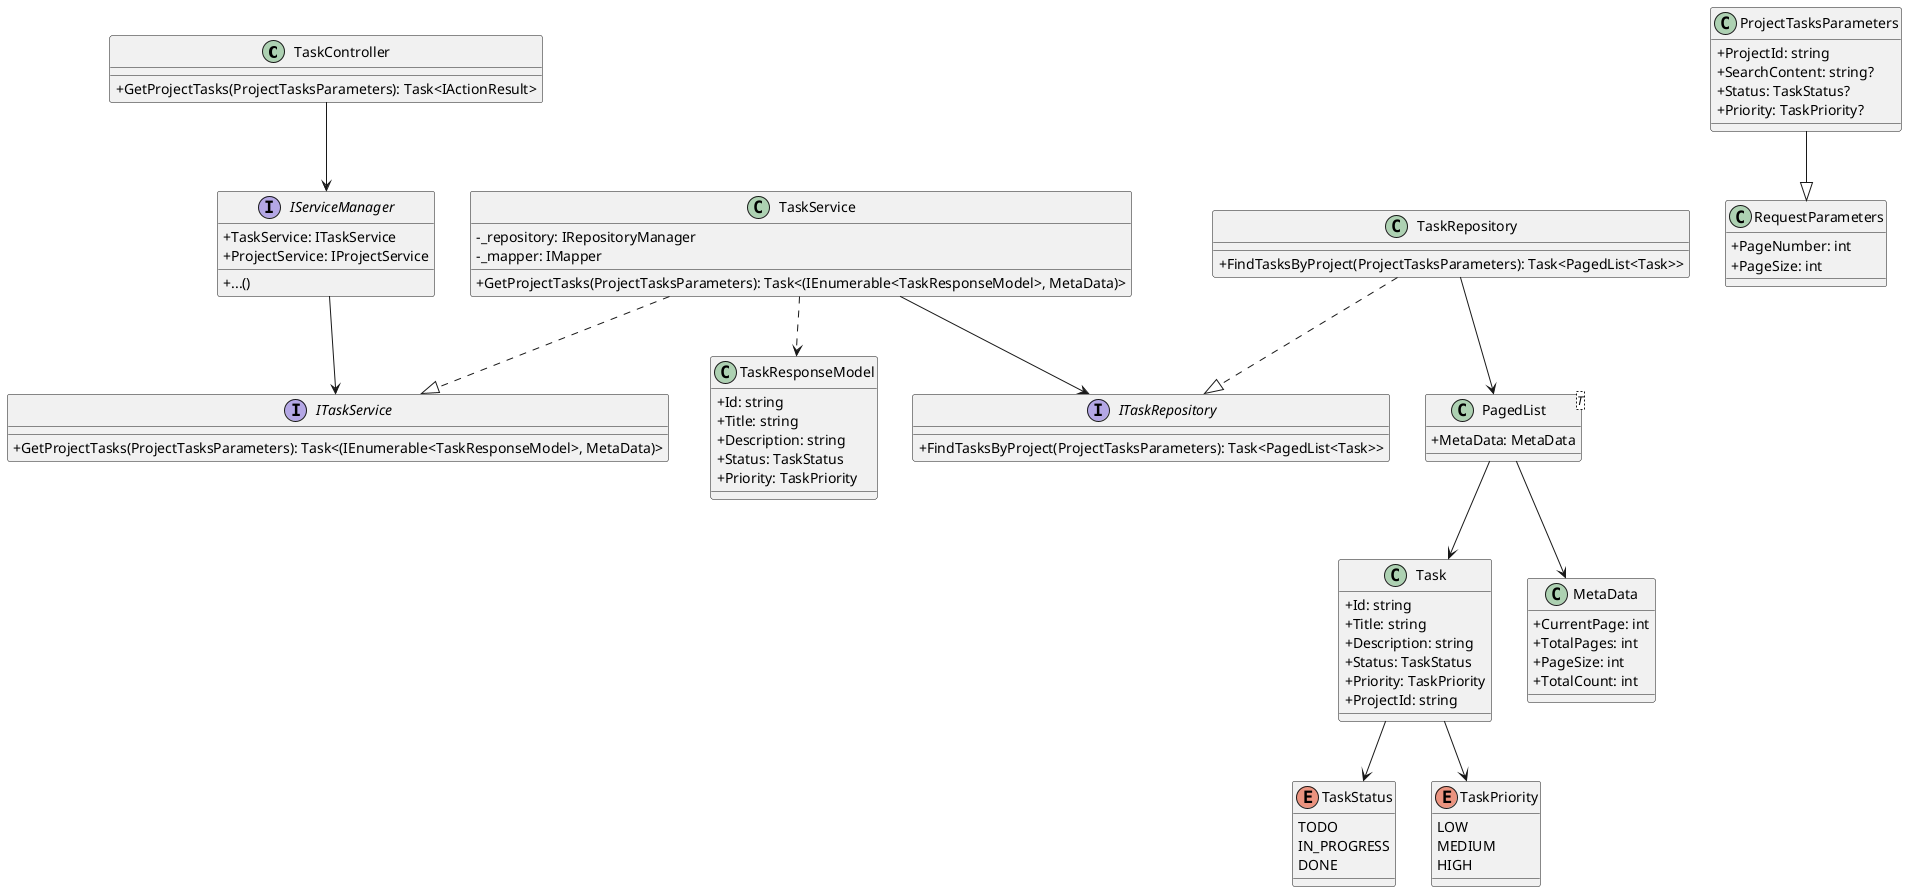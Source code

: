 @startuml
skinparam classAttributeIconSize 0

class TaskController {
  +GetProjectTasks(ProjectTasksParameters): Task<IActionResult>
}

class ProjectTasksParameters {
  +ProjectId: string
  +SearchContent: string?
  +Status: TaskStatus?
  +Priority: TaskPriority?
}

class RequestParameters {
  +PageNumber: int
  +PageSize: int
}

interface IServiceManager {
  +TaskService: ITaskService
  +ProjectService: IProjectService
  +...()
}

interface ITaskService {
  +GetProjectTasks(ProjectTasksParameters): Task<(IEnumerable<TaskResponseModel>, MetaData)>
}

class TaskService {
  -_repository: IRepositoryManager
  -_mapper: IMapper
  +GetProjectTasks(ProjectTasksParameters): Task<(IEnumerable<TaskResponseModel>, MetaData)>
}

interface ITaskRepository {
  +FindTasksByProject(ProjectTasksParameters): Task<PagedList<Task>>
}

class TaskRepository {
  +FindTasksByProject(ProjectTasksParameters): Task<PagedList<Task>>
}

class PagedList<T> {
  +MetaData: MetaData
}

class Task {
  +Id: string
  +Title: string
  +Description: string
  +Status: TaskStatus
  +Priority: TaskPriority
  +ProjectId: string
}

class MetaData {
  +CurrentPage: int
  +TotalPages: int
  +PageSize: int
  +TotalCount: int
}

class TaskResponseModel {
  +Id: string
  +Title: string
  +Description: string
  +Status: TaskStatus
  +Priority: TaskPriority
}

enum TaskStatus {
  TODO
  IN_PROGRESS
  DONE
}

enum TaskPriority {
  LOW
  MEDIUM
  HIGH
}

TaskController --> IServiceManager
IServiceManager --> ITaskService
TaskService ..|> ITaskService
TaskService --> ITaskRepository
TaskRepository ..|> ITaskRepository
TaskRepository --> PagedList
PagedList --> Task
PagedList --> MetaData
ProjectTasksParameters --|> RequestParameters
TaskService ..> TaskResponseModel
Task --> TaskStatus
Task --> TaskPriority

@enduml